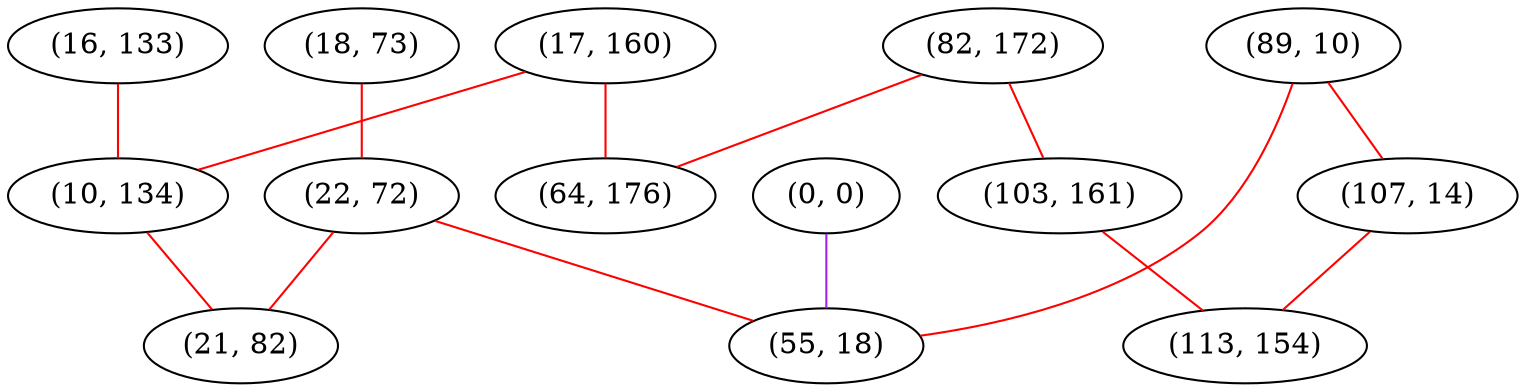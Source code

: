 graph "" {
"(89, 10)";
"(0, 0)";
"(16, 133)";
"(82, 172)";
"(103, 161)";
"(18, 73)";
"(17, 160)";
"(10, 134)";
"(64, 176)";
"(22, 72)";
"(107, 14)";
"(113, 154)";
"(21, 82)";
"(55, 18)";
"(89, 10)" -- "(55, 18)"  [color=red, key=0, weight=1];
"(89, 10)" -- "(107, 14)"  [color=red, key=0, weight=1];
"(0, 0)" -- "(55, 18)"  [color=purple, key=0, weight=4];
"(16, 133)" -- "(10, 134)"  [color=red, key=0, weight=1];
"(82, 172)" -- "(64, 176)"  [color=red, key=0, weight=1];
"(82, 172)" -- "(103, 161)"  [color=red, key=0, weight=1];
"(103, 161)" -- "(113, 154)"  [color=red, key=0, weight=1];
"(18, 73)" -- "(22, 72)"  [color=red, key=0, weight=1];
"(17, 160)" -- "(10, 134)"  [color=red, key=0, weight=1];
"(17, 160)" -- "(64, 176)"  [color=red, key=0, weight=1];
"(10, 134)" -- "(21, 82)"  [color=red, key=0, weight=1];
"(22, 72)" -- "(21, 82)"  [color=red, key=0, weight=1];
"(22, 72)" -- "(55, 18)"  [color=red, key=0, weight=1];
"(107, 14)" -- "(113, 154)"  [color=red, key=0, weight=1];
}

